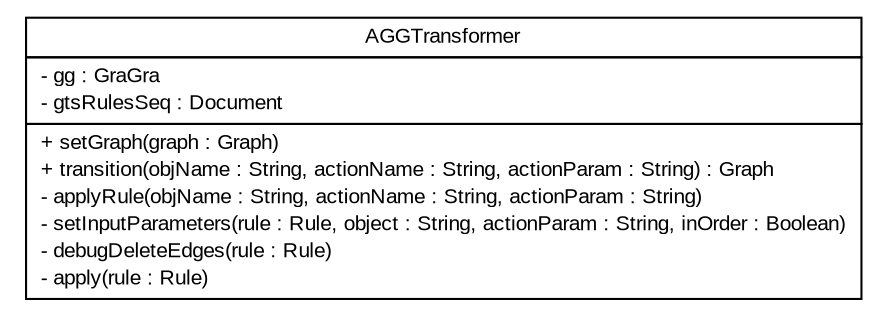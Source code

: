 #!/usr/local/bin/dot
#
# Class diagram 
# Generated by UMLGraph version 5.2 (http://www.umlgraph.org/)
#

digraph G {
	edge [fontname="arial",fontsize=10,labelfontname="arial",labelfontsize=10];
	node [fontname="arial",fontsize=10,shape=plaintext];
	nodesep=0.25;
	ranksep=0.5;
	// model.graphTransformer.AGGTransformer
	c139 [label=<<table title="model.graphTransformer.AGGTransformer" border="0" cellborder="1" cellspacing="0" cellpadding="2" port="p" href="./AGGTransformer.html">
		<tr><td><table border="0" cellspacing="0" cellpadding="1">
<tr><td align="center" balign="center"> AGGTransformer </td></tr>
		</table></td></tr>
		<tr><td><table border="0" cellspacing="0" cellpadding="1">
<tr><td align="left" balign="left"> - gg : GraGra </td></tr>
<tr><td align="left" balign="left"> - gtsRulesSeq : Document </td></tr>
		</table></td></tr>
		<tr><td><table border="0" cellspacing="0" cellpadding="1">
<tr><td align="left" balign="left"> + setGraph(graph : Graph) </td></tr>
<tr><td align="left" balign="left"> + transition(objName : String, actionName : String, actionParam : String) : Graph </td></tr>
<tr><td align="left" balign="left"> - applyRule(objName : String, actionName : String, actionParam : String) </td></tr>
<tr><td align="left" balign="left"> - setInputParameters(rule : Rule, object : String, actionParam : String, inOrder : Boolean) </td></tr>
<tr><td align="left" balign="left"> - debugDeleteEdges(rule : Rule) </td></tr>
<tr><td align="left" balign="left"> - apply(rule : Rule) </td></tr>
		</table></td></tr>
		</table>>, fontname="arial", fontcolor="black", fontsize=10.0];
}


